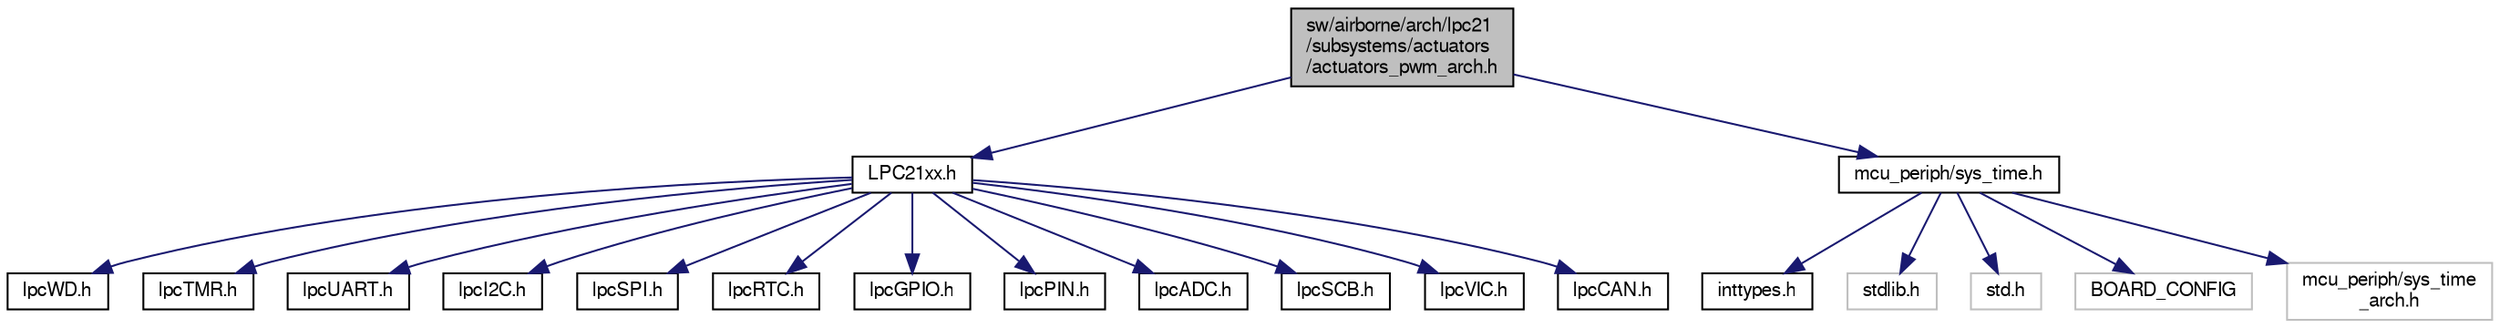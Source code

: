 digraph "sw/airborne/arch/lpc21/subsystems/actuators/actuators_pwm_arch.h"
{
  edge [fontname="FreeSans",fontsize="10",labelfontname="FreeSans",labelfontsize="10"];
  node [fontname="FreeSans",fontsize="10",shape=record];
  Node1 [label="sw/airborne/arch/lpc21\l/subsystems/actuators\l/actuators_pwm_arch.h",height=0.2,width=0.4,color="black", fillcolor="grey75", style="filled", fontcolor="black"];
  Node1 -> Node2 [color="midnightblue",fontsize="10",style="solid",fontname="FreeSans"];
  Node2 [label="LPC21xx.h",height=0.2,width=0.4,color="black", fillcolor="white", style="filled",URL="$LPC21xx_8h.html"];
  Node2 -> Node3 [color="midnightblue",fontsize="10",style="solid",fontname="FreeSans"];
  Node3 [label="lpcWD.h",height=0.2,width=0.4,color="black", fillcolor="white", style="filled",URL="$lpcWD_8h.html"];
  Node2 -> Node4 [color="midnightblue",fontsize="10",style="solid",fontname="FreeSans"];
  Node4 [label="lpcTMR.h",height=0.2,width=0.4,color="black", fillcolor="white", style="filled",URL="$lpcTMR_8h.html"];
  Node2 -> Node5 [color="midnightblue",fontsize="10",style="solid",fontname="FreeSans"];
  Node5 [label="lpcUART.h",height=0.2,width=0.4,color="black", fillcolor="white", style="filled",URL="$lpcUART_8h.html"];
  Node2 -> Node6 [color="midnightblue",fontsize="10",style="solid",fontname="FreeSans"];
  Node6 [label="lpcI2C.h",height=0.2,width=0.4,color="black", fillcolor="white", style="filled",URL="$lpcI2C_8h.html"];
  Node2 -> Node7 [color="midnightblue",fontsize="10",style="solid",fontname="FreeSans"];
  Node7 [label="lpcSPI.h",height=0.2,width=0.4,color="black", fillcolor="white", style="filled",URL="$lpcSPI_8h.html"];
  Node2 -> Node8 [color="midnightblue",fontsize="10",style="solid",fontname="FreeSans"];
  Node8 [label="lpcRTC.h",height=0.2,width=0.4,color="black", fillcolor="white", style="filled",URL="$lpcRTC_8h.html"];
  Node2 -> Node9 [color="midnightblue",fontsize="10",style="solid",fontname="FreeSans"];
  Node9 [label="lpcGPIO.h",height=0.2,width=0.4,color="black", fillcolor="white", style="filled",URL="$lpcGPIO_8h.html"];
  Node2 -> Node10 [color="midnightblue",fontsize="10",style="solid",fontname="FreeSans"];
  Node10 [label="lpcPIN.h",height=0.2,width=0.4,color="black", fillcolor="white", style="filled",URL="$lpcPIN_8h.html"];
  Node2 -> Node11 [color="midnightblue",fontsize="10",style="solid",fontname="FreeSans"];
  Node11 [label="lpcADC.h",height=0.2,width=0.4,color="black", fillcolor="white", style="filled",URL="$lpcADC_8h.html"];
  Node2 -> Node12 [color="midnightblue",fontsize="10",style="solid",fontname="FreeSans"];
  Node12 [label="lpcSCB.h",height=0.2,width=0.4,color="black", fillcolor="white", style="filled",URL="$lpcSCB_8h.html"];
  Node2 -> Node13 [color="midnightblue",fontsize="10",style="solid",fontname="FreeSans"];
  Node13 [label="lpcVIC.h",height=0.2,width=0.4,color="black", fillcolor="white", style="filled",URL="$lpcVIC_8h.html"];
  Node2 -> Node14 [color="midnightblue",fontsize="10",style="solid",fontname="FreeSans"];
  Node14 [label="lpcCAN.h",height=0.2,width=0.4,color="black", fillcolor="white", style="filled",URL="$lpcCAN_8h.html"];
  Node1 -> Node15 [color="midnightblue",fontsize="10",style="solid",fontname="FreeSans"];
  Node15 [label="mcu_periph/sys_time.h",height=0.2,width=0.4,color="black", fillcolor="white", style="filled",URL="$sys__time_8h.html",tooltip="Architecture independent timing functions. "];
  Node15 -> Node16 [color="midnightblue",fontsize="10",style="solid",fontname="FreeSans"];
  Node16 [label="inttypes.h",height=0.2,width=0.4,color="black", fillcolor="white", style="filled",URL="$inttypes_8h.html"];
  Node15 -> Node17 [color="midnightblue",fontsize="10",style="solid",fontname="FreeSans"];
  Node17 [label="stdlib.h",height=0.2,width=0.4,color="grey75", fillcolor="white", style="filled"];
  Node15 -> Node18 [color="midnightblue",fontsize="10",style="solid",fontname="FreeSans"];
  Node18 [label="std.h",height=0.2,width=0.4,color="grey75", fillcolor="white", style="filled"];
  Node15 -> Node19 [color="midnightblue",fontsize="10",style="solid",fontname="FreeSans"];
  Node19 [label="BOARD_CONFIG",height=0.2,width=0.4,color="grey75", fillcolor="white", style="filled"];
  Node15 -> Node20 [color="midnightblue",fontsize="10",style="solid",fontname="FreeSans"];
  Node20 [label="mcu_periph/sys_time\l_arch.h",height=0.2,width=0.4,color="grey75", fillcolor="white", style="filled"];
}
